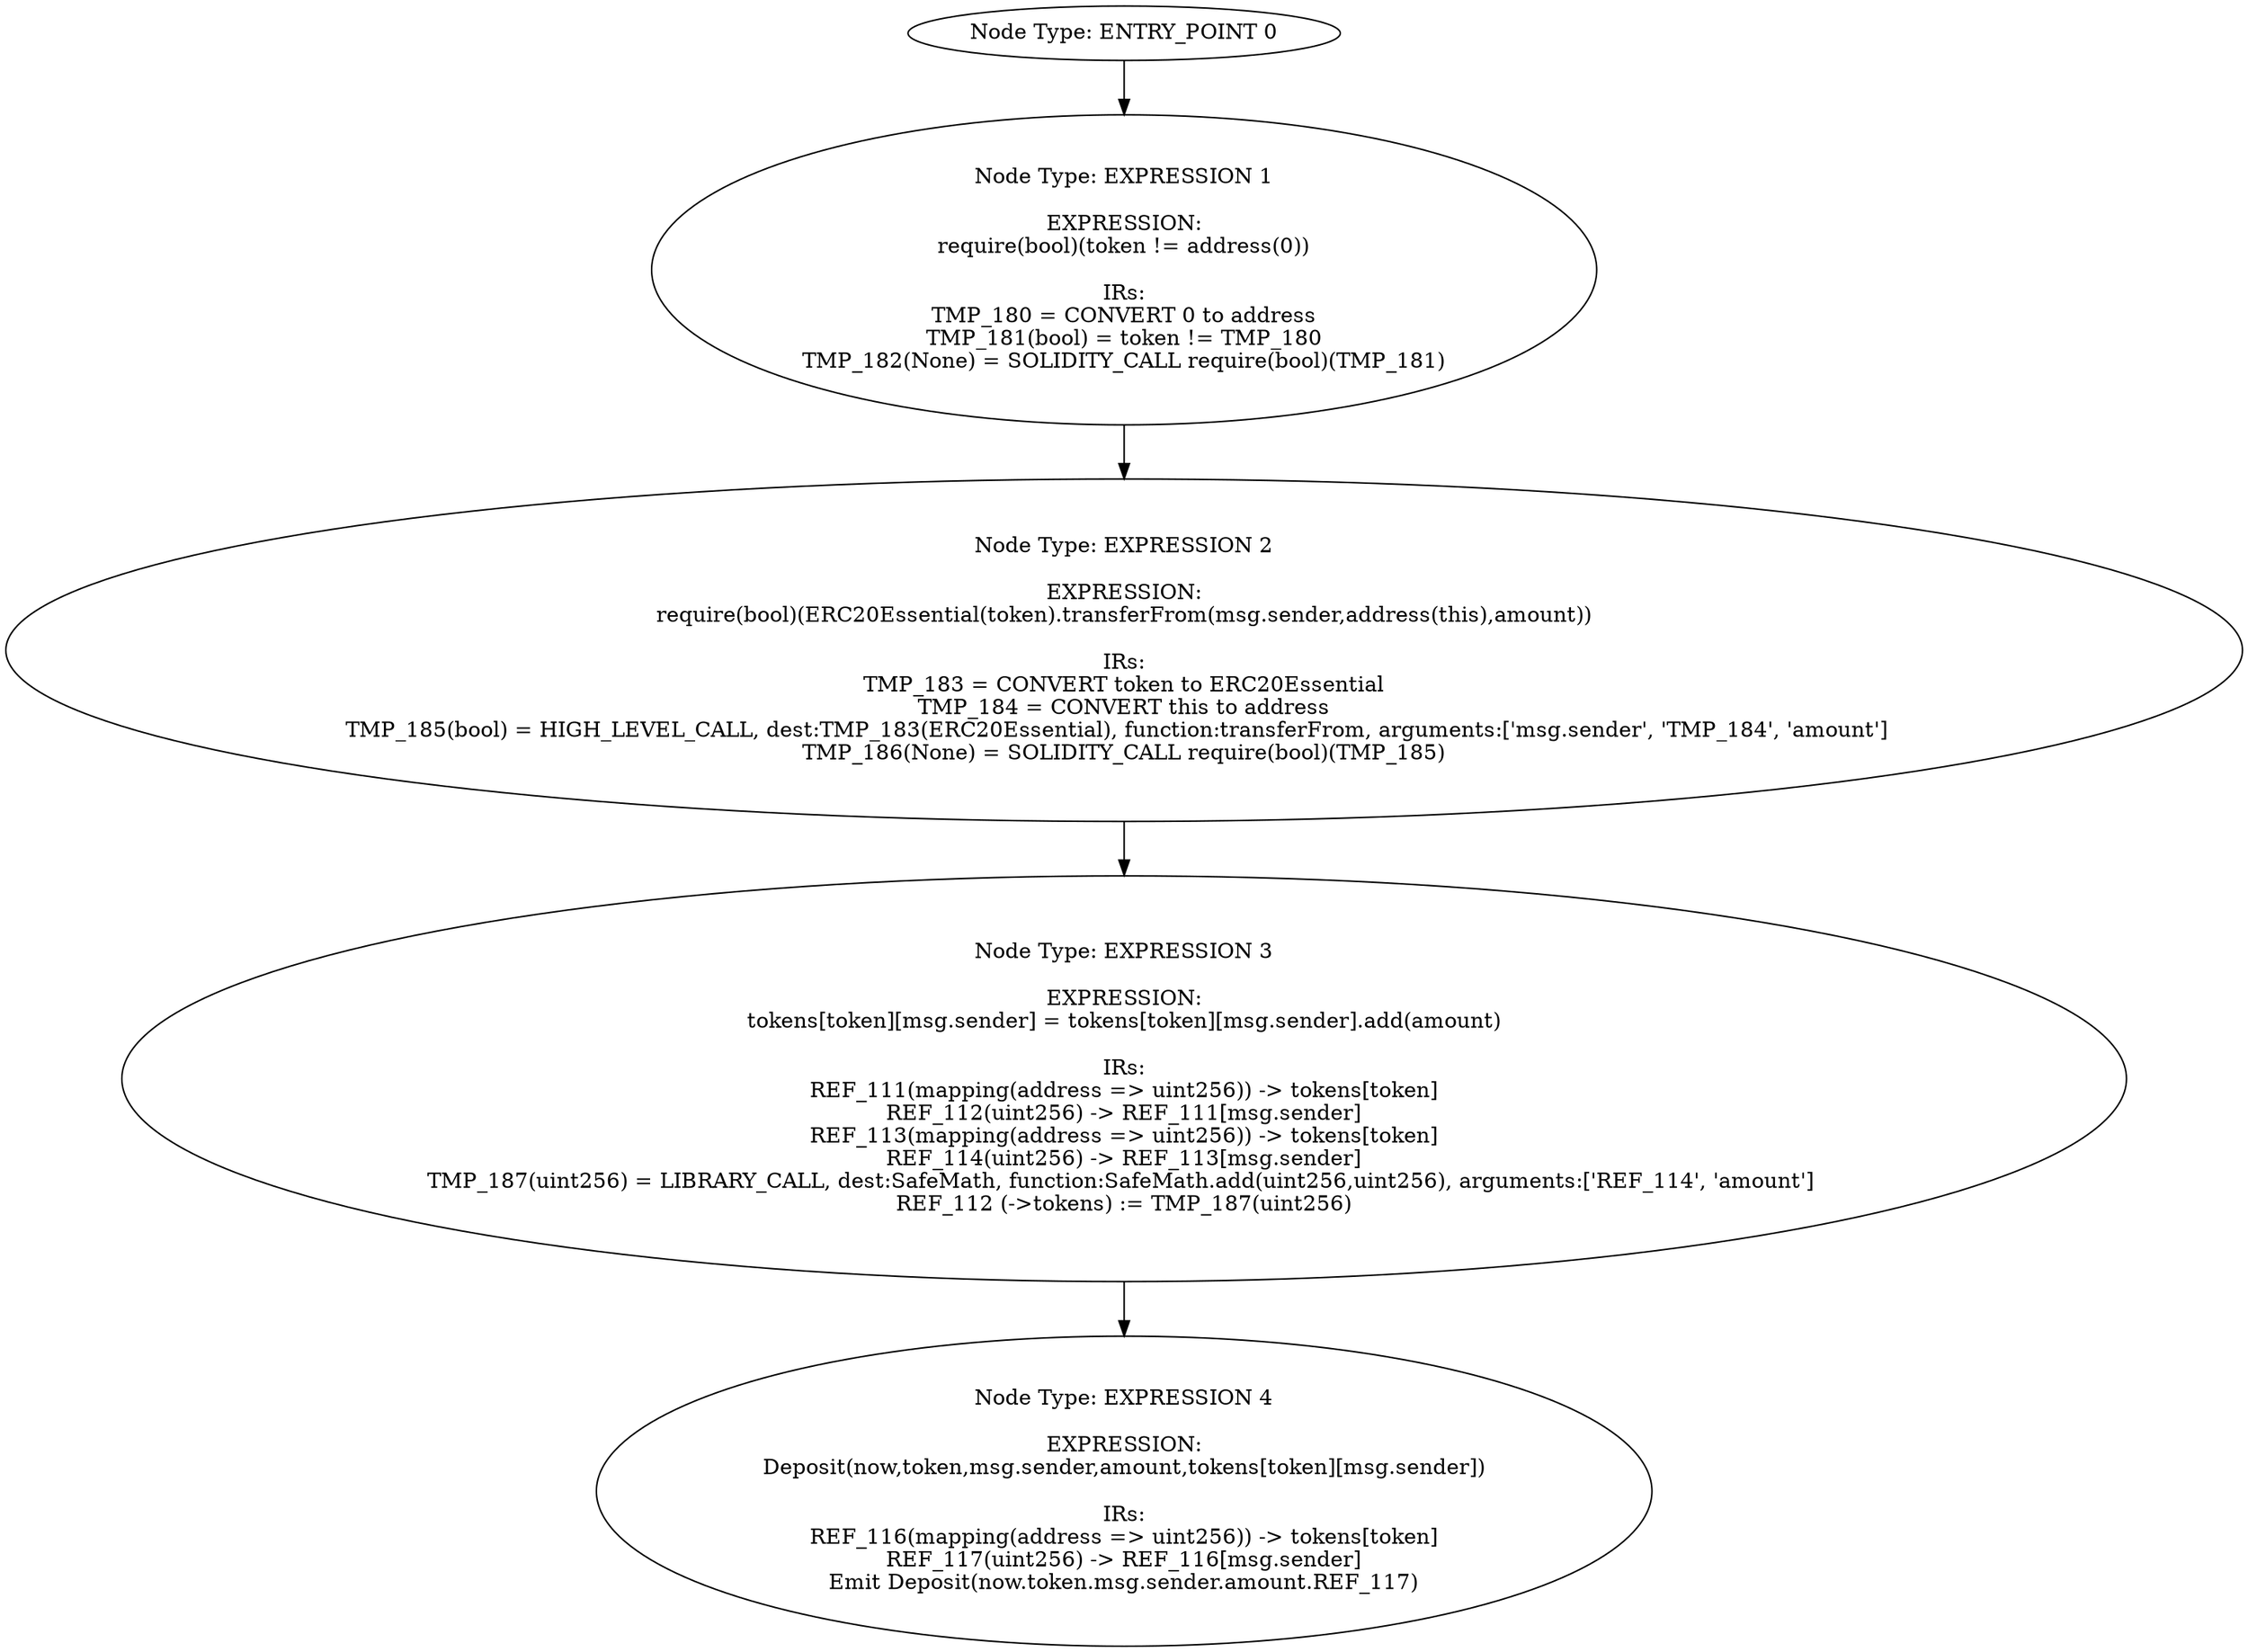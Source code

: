 digraph{
0[label="Node Type: ENTRY_POINT 0
"];
0->1;
1[label="Node Type: EXPRESSION 1

EXPRESSION:
require(bool)(token != address(0))

IRs:
TMP_180 = CONVERT 0 to address
TMP_181(bool) = token != TMP_180
TMP_182(None) = SOLIDITY_CALL require(bool)(TMP_181)"];
1->2;
2[label="Node Type: EXPRESSION 2

EXPRESSION:
require(bool)(ERC20Essential(token).transferFrom(msg.sender,address(this),amount))

IRs:
TMP_183 = CONVERT token to ERC20Essential
TMP_184 = CONVERT this to address
TMP_185(bool) = HIGH_LEVEL_CALL, dest:TMP_183(ERC20Essential), function:transferFrom, arguments:['msg.sender', 'TMP_184', 'amount']  
TMP_186(None) = SOLIDITY_CALL require(bool)(TMP_185)"];
2->3;
3[label="Node Type: EXPRESSION 3

EXPRESSION:
tokens[token][msg.sender] = tokens[token][msg.sender].add(amount)

IRs:
REF_111(mapping(address => uint256)) -> tokens[token]
REF_112(uint256) -> REF_111[msg.sender]
REF_113(mapping(address => uint256)) -> tokens[token]
REF_114(uint256) -> REF_113[msg.sender]
TMP_187(uint256) = LIBRARY_CALL, dest:SafeMath, function:SafeMath.add(uint256,uint256), arguments:['REF_114', 'amount'] 
REF_112 (->tokens) := TMP_187(uint256)"];
3->4;
4[label="Node Type: EXPRESSION 4

EXPRESSION:
Deposit(now,token,msg.sender,amount,tokens[token][msg.sender])

IRs:
REF_116(mapping(address => uint256)) -> tokens[token]
REF_117(uint256) -> REF_116[msg.sender]
Emit Deposit(now.token.msg.sender.amount.REF_117)"];
}
